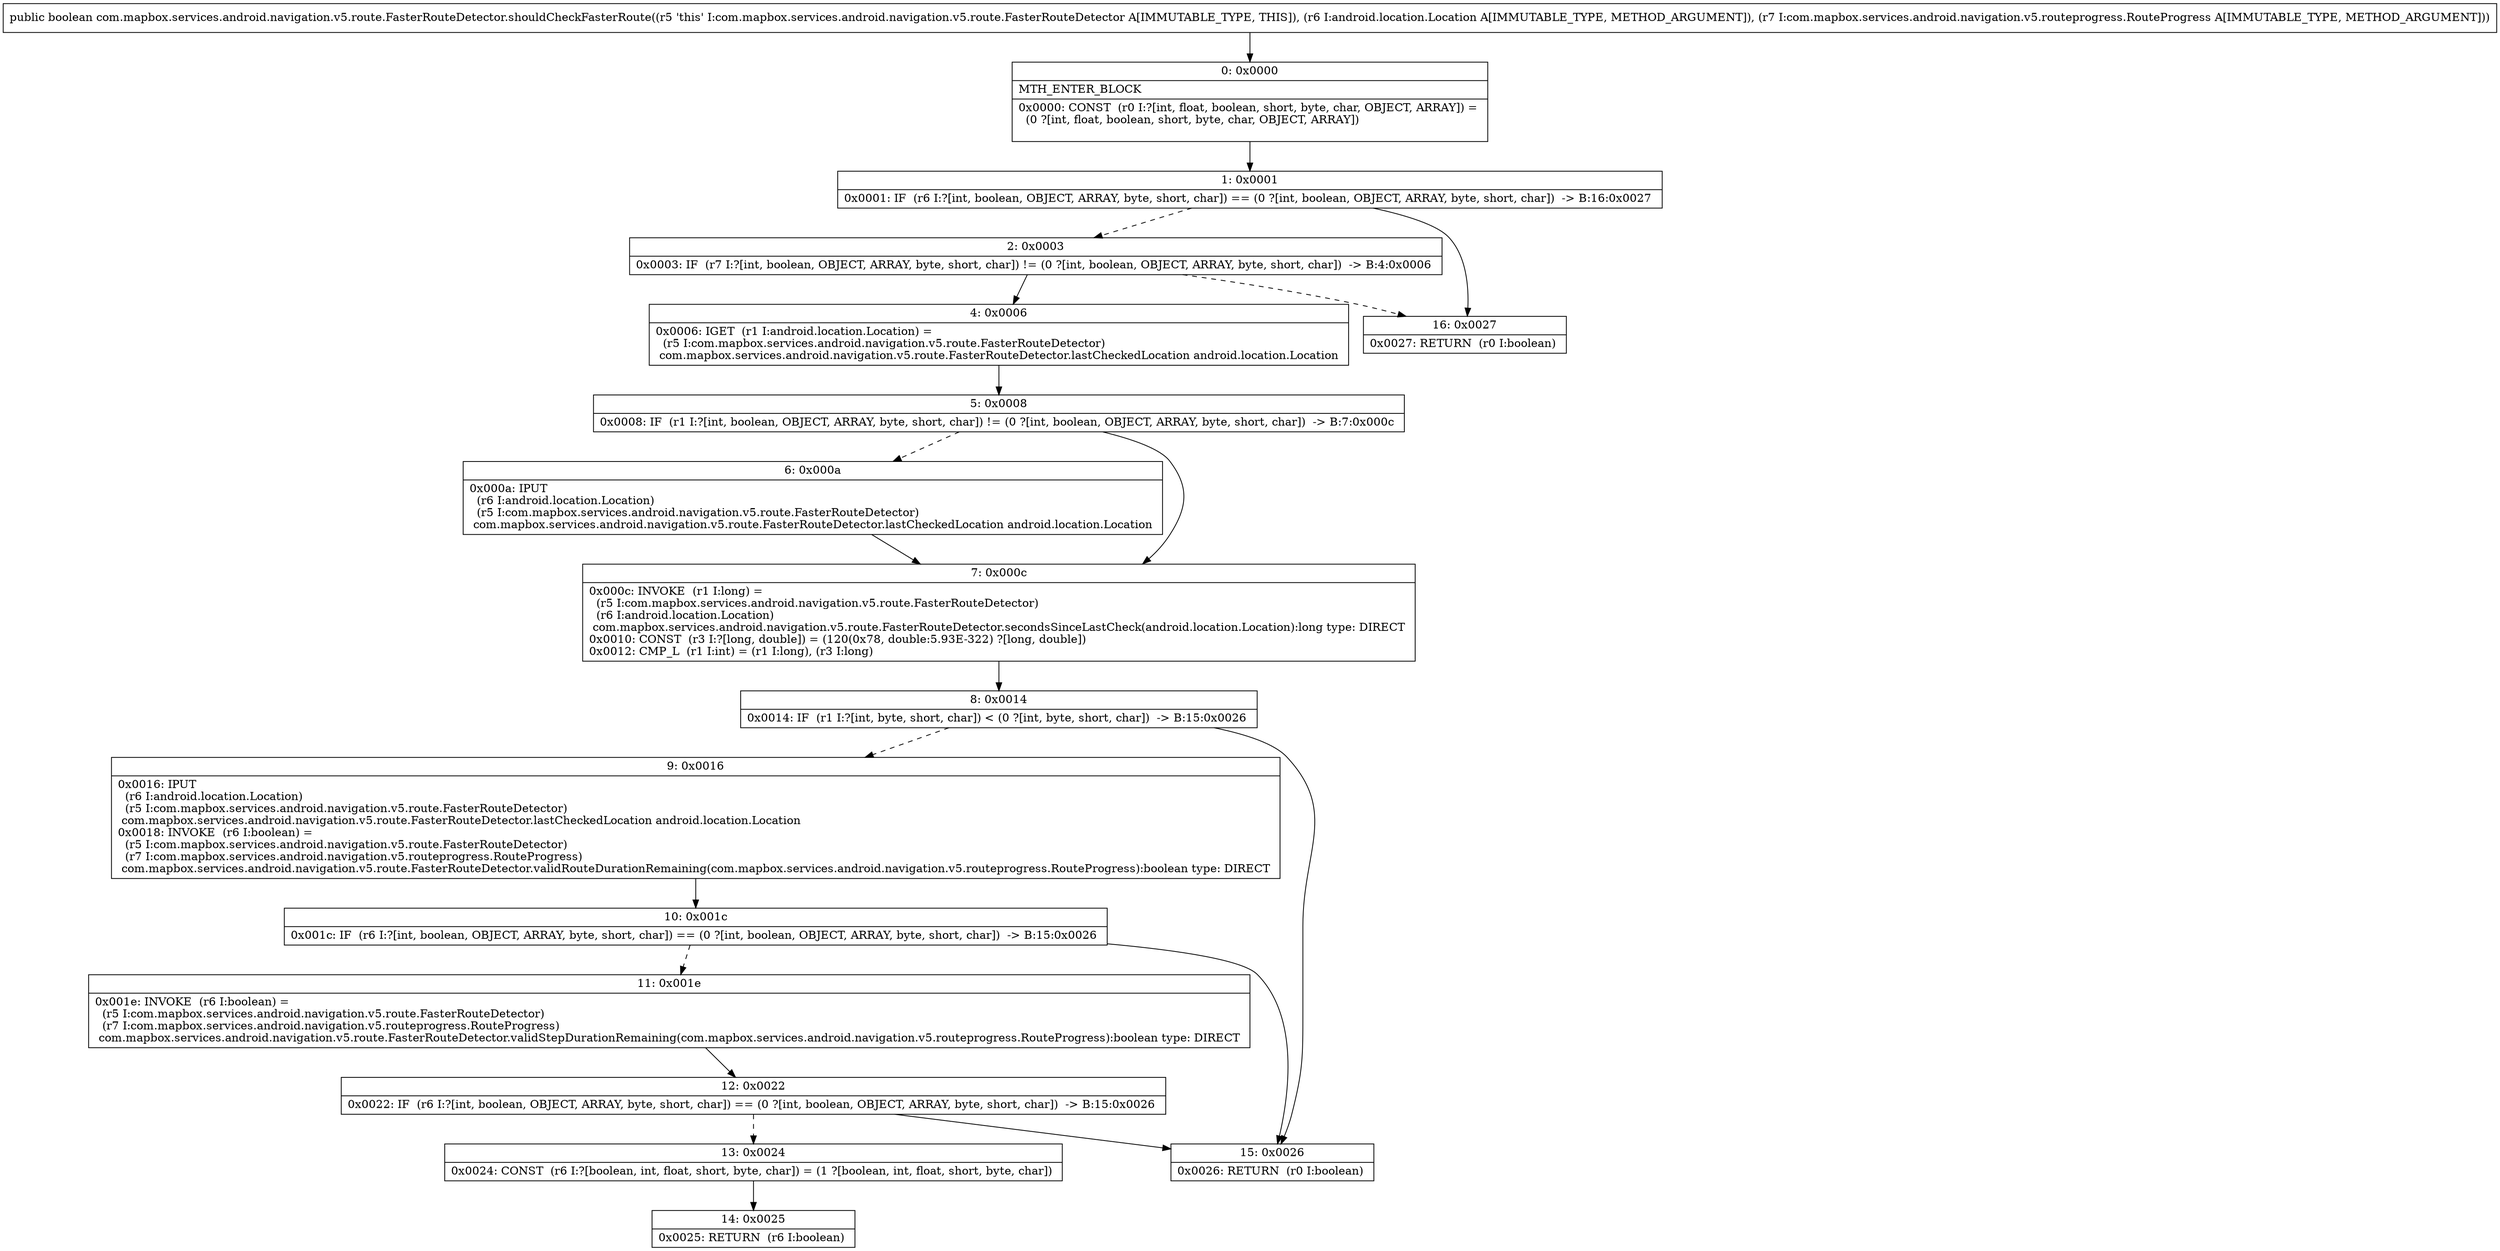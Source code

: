 digraph "CFG forcom.mapbox.services.android.navigation.v5.route.FasterRouteDetector.shouldCheckFasterRoute(Landroid\/location\/Location;Lcom\/mapbox\/services\/android\/navigation\/v5\/routeprogress\/RouteProgress;)Z" {
Node_0 [shape=record,label="{0\:\ 0x0000|MTH_ENTER_BLOCK\l|0x0000: CONST  (r0 I:?[int, float, boolean, short, byte, char, OBJECT, ARRAY]) = \l  (0 ?[int, float, boolean, short, byte, char, OBJECT, ARRAY])\l \l}"];
Node_1 [shape=record,label="{1\:\ 0x0001|0x0001: IF  (r6 I:?[int, boolean, OBJECT, ARRAY, byte, short, char]) == (0 ?[int, boolean, OBJECT, ARRAY, byte, short, char])  \-\> B:16:0x0027 \l}"];
Node_2 [shape=record,label="{2\:\ 0x0003|0x0003: IF  (r7 I:?[int, boolean, OBJECT, ARRAY, byte, short, char]) != (0 ?[int, boolean, OBJECT, ARRAY, byte, short, char])  \-\> B:4:0x0006 \l}"];
Node_4 [shape=record,label="{4\:\ 0x0006|0x0006: IGET  (r1 I:android.location.Location) = \l  (r5 I:com.mapbox.services.android.navigation.v5.route.FasterRouteDetector)\l com.mapbox.services.android.navigation.v5.route.FasterRouteDetector.lastCheckedLocation android.location.Location \l}"];
Node_5 [shape=record,label="{5\:\ 0x0008|0x0008: IF  (r1 I:?[int, boolean, OBJECT, ARRAY, byte, short, char]) != (0 ?[int, boolean, OBJECT, ARRAY, byte, short, char])  \-\> B:7:0x000c \l}"];
Node_6 [shape=record,label="{6\:\ 0x000a|0x000a: IPUT  \l  (r6 I:android.location.Location)\l  (r5 I:com.mapbox.services.android.navigation.v5.route.FasterRouteDetector)\l com.mapbox.services.android.navigation.v5.route.FasterRouteDetector.lastCheckedLocation android.location.Location \l}"];
Node_7 [shape=record,label="{7\:\ 0x000c|0x000c: INVOKE  (r1 I:long) = \l  (r5 I:com.mapbox.services.android.navigation.v5.route.FasterRouteDetector)\l  (r6 I:android.location.Location)\l com.mapbox.services.android.navigation.v5.route.FasterRouteDetector.secondsSinceLastCheck(android.location.Location):long type: DIRECT \l0x0010: CONST  (r3 I:?[long, double]) = (120(0x78, double:5.93E\-322) ?[long, double]) \l0x0012: CMP_L  (r1 I:int) = (r1 I:long), (r3 I:long) \l}"];
Node_8 [shape=record,label="{8\:\ 0x0014|0x0014: IF  (r1 I:?[int, byte, short, char]) \< (0 ?[int, byte, short, char])  \-\> B:15:0x0026 \l}"];
Node_9 [shape=record,label="{9\:\ 0x0016|0x0016: IPUT  \l  (r6 I:android.location.Location)\l  (r5 I:com.mapbox.services.android.navigation.v5.route.FasterRouteDetector)\l com.mapbox.services.android.navigation.v5.route.FasterRouteDetector.lastCheckedLocation android.location.Location \l0x0018: INVOKE  (r6 I:boolean) = \l  (r5 I:com.mapbox.services.android.navigation.v5.route.FasterRouteDetector)\l  (r7 I:com.mapbox.services.android.navigation.v5.routeprogress.RouteProgress)\l com.mapbox.services.android.navigation.v5.route.FasterRouteDetector.validRouteDurationRemaining(com.mapbox.services.android.navigation.v5.routeprogress.RouteProgress):boolean type: DIRECT \l}"];
Node_10 [shape=record,label="{10\:\ 0x001c|0x001c: IF  (r6 I:?[int, boolean, OBJECT, ARRAY, byte, short, char]) == (0 ?[int, boolean, OBJECT, ARRAY, byte, short, char])  \-\> B:15:0x0026 \l}"];
Node_11 [shape=record,label="{11\:\ 0x001e|0x001e: INVOKE  (r6 I:boolean) = \l  (r5 I:com.mapbox.services.android.navigation.v5.route.FasterRouteDetector)\l  (r7 I:com.mapbox.services.android.navigation.v5.routeprogress.RouteProgress)\l com.mapbox.services.android.navigation.v5.route.FasterRouteDetector.validStepDurationRemaining(com.mapbox.services.android.navigation.v5.routeprogress.RouteProgress):boolean type: DIRECT \l}"];
Node_12 [shape=record,label="{12\:\ 0x0022|0x0022: IF  (r6 I:?[int, boolean, OBJECT, ARRAY, byte, short, char]) == (0 ?[int, boolean, OBJECT, ARRAY, byte, short, char])  \-\> B:15:0x0026 \l}"];
Node_13 [shape=record,label="{13\:\ 0x0024|0x0024: CONST  (r6 I:?[boolean, int, float, short, byte, char]) = (1 ?[boolean, int, float, short, byte, char]) \l}"];
Node_14 [shape=record,label="{14\:\ 0x0025|0x0025: RETURN  (r6 I:boolean) \l}"];
Node_15 [shape=record,label="{15\:\ 0x0026|0x0026: RETURN  (r0 I:boolean) \l}"];
Node_16 [shape=record,label="{16\:\ 0x0027|0x0027: RETURN  (r0 I:boolean) \l}"];
MethodNode[shape=record,label="{public boolean com.mapbox.services.android.navigation.v5.route.FasterRouteDetector.shouldCheckFasterRoute((r5 'this' I:com.mapbox.services.android.navigation.v5.route.FasterRouteDetector A[IMMUTABLE_TYPE, THIS]), (r6 I:android.location.Location A[IMMUTABLE_TYPE, METHOD_ARGUMENT]), (r7 I:com.mapbox.services.android.navigation.v5.routeprogress.RouteProgress A[IMMUTABLE_TYPE, METHOD_ARGUMENT])) }"];
MethodNode -> Node_0;
Node_0 -> Node_1;
Node_1 -> Node_2[style=dashed];
Node_1 -> Node_16;
Node_2 -> Node_4;
Node_2 -> Node_16[style=dashed];
Node_4 -> Node_5;
Node_5 -> Node_6[style=dashed];
Node_5 -> Node_7;
Node_6 -> Node_7;
Node_7 -> Node_8;
Node_8 -> Node_9[style=dashed];
Node_8 -> Node_15;
Node_9 -> Node_10;
Node_10 -> Node_11[style=dashed];
Node_10 -> Node_15;
Node_11 -> Node_12;
Node_12 -> Node_13[style=dashed];
Node_12 -> Node_15;
Node_13 -> Node_14;
}

